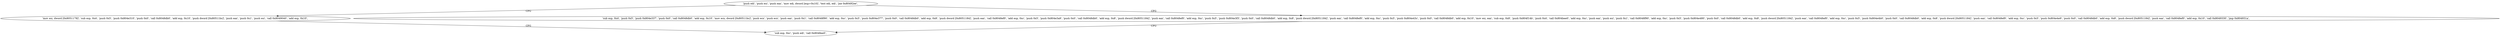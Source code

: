 digraph "func" {
"134517184" [label = "'push edi', 'push esi', 'push eax', 'mov edi, dword [esp+0x10]', 'test edi, edi', 'jne 0x80492ee', " ]
"134517486" [label = "'mov esi, dword [0x8051178]', 'sub esp, 0x4', 'push 0x5', 'push 0x804e310', 'push 0x0', 'call 0x8048db0', 'add esp, 0x10', 'push dword [0x80511bc]', 'push eax', 'push 0x1', 'push esi', 'call 0x8049040', 'add esp, 0x10', " ]
"134517199" [label = "'sub esp, 0x4', 'push 0x5', 'push 0x804e337', 'push 0x0', 'call 0x8048db0', 'add esp, 0x10', 'mov ecx, dword [0x80511bc]', 'push ecx', 'push ecx', 'push eax', 'push 0x1', 'call 0x8048f90', 'add esp, 0xc', 'push 0x5', 'push 0x804e377', 'push 0x0', 'call 0x8048db0', 'add esp, 0x8', 'push dword [0x8051184]', 'push eax', 'call 0x8048ef0', 'add esp, 0xc', 'push 0x5', 'push 0x804e3a9', 'push 0x0', 'call 0x8048db0', 'add esp, 0x8', 'push dword [0x8051184]', 'push eax', 'call 0x8048ef0', 'add esp, 0xc', 'push 0x5', 'push 0x804e3f3', 'push 0x0', 'call 0x8048db0', 'add esp, 0x8', 'push dword [0x8051184]', 'push eax', 'call 0x8048ef0', 'add esp, 0xc', 'push 0x5', 'push 0x804e43c', 'push 0x0', 'call 0x8048db0', 'add esp, 0x10', 'mov esi, eax', 'sub esp, 0x8', 'push 0x804f14b', 'push 0x4', 'call 0x804bee0', 'add esp, 0xc', 'push eax', 'push esi', 'push 0x1', 'call 0x8048f90', 'add esp, 0xc', 'push 0x5', 'push 0x804e480', 'push 0x0', 'call 0x8048db0', 'add esp, 0x8', 'push dword [0x8051184]', 'push eax', 'call 0x8048ef0', 'add esp, 0xc', 'push 0x5', 'push 0x804e4b0', 'push 0x0', 'call 0x8048db0', 'add esp, 0x8', 'push dword [0x8051184]', 'push eax', 'call 0x8048ef0', 'add esp, 0xc', 'push 0x5', 'push 0x804e4e9', 'push 0x0', 'call 0x8048db0', 'add esp, 0x8', 'push dword [0x8051184]', 'push eax', 'call 0x8048ef0', 'add esp, 0x10', 'call 0x8049330', 'jmp 0x804931a', " ]
"134517530" [label = "'sub esp, 0xc', 'push edi', 'call 0x8048ee0', " ]
"134517184" -> "134517486" [ label = "CFG" ]
"134517184" -> "134517199" [ label = "CFG" ]
"134517486" -> "134517530" [ label = "CFG" ]
"134517199" -> "134517530" [ label = "CFG" ]
}
